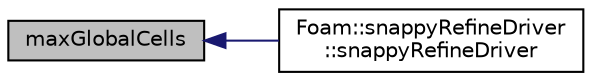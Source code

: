digraph "maxGlobalCells"
{
  bgcolor="transparent";
  edge [fontname="Helvetica",fontsize="10",labelfontname="Helvetica",labelfontsize="10"];
  node [fontname="Helvetica",fontsize="10",shape=record];
  rankdir="LR";
  Node1 [label="maxGlobalCells",height=0.2,width=0.4,color="black", fillcolor="grey75", style="filled", fontcolor="black"];
  Node1 -> Node2 [dir="back",color="midnightblue",fontsize="10",style="solid",fontname="Helvetica"];
  Node2 [label="Foam::snappyRefineDriver\l::snappyRefineDriver",height=0.2,width=0.4,color="black",URL="$a02427.html#a5675da79b1a5d194aa113611d3b9e024",tooltip="Construct from components. "];
}
